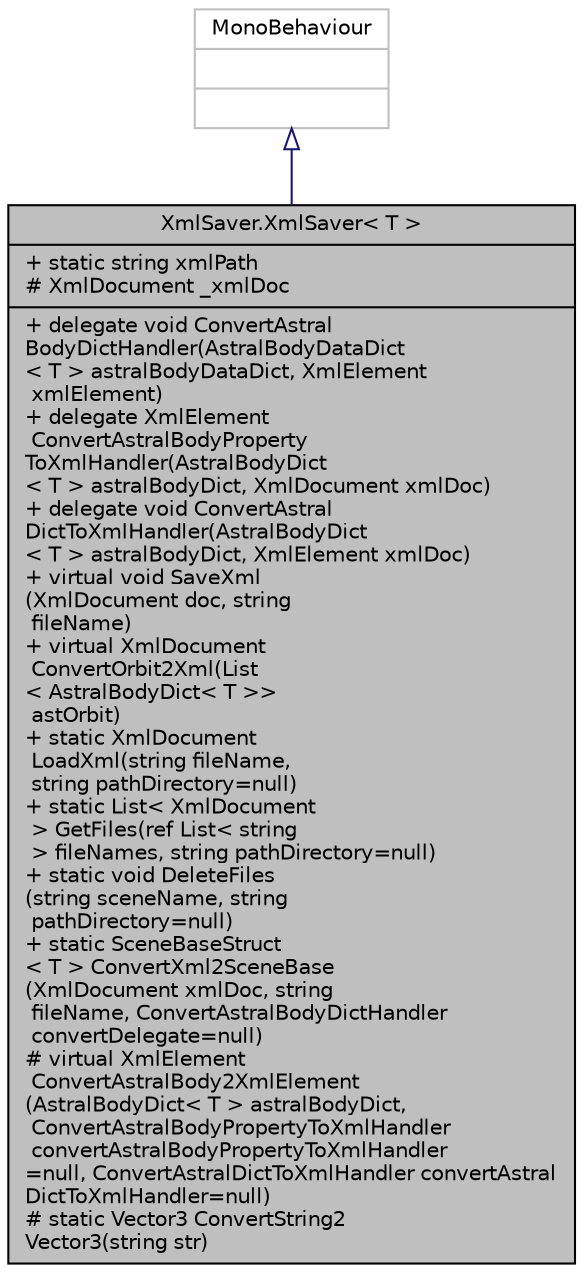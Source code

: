 digraph "XmlSaver.XmlSaver&lt; T &gt;"
{
 // INTERACTIVE_SVG=YES
 // LATEX_PDF_SIZE
  edge [fontname="Helvetica",fontsize="10",labelfontname="Helvetica",labelfontsize="10"];
  node [fontname="Helvetica",fontsize="10",shape=record];
  Node1 [label="{XmlSaver.XmlSaver\< T \>\n|+ static string xmlPath\l# XmlDocument _xmlDoc\l|+ delegate void ConvertAstral\lBodyDictHandler(AstralBodyDataDict\l\< T \> astralBodyDataDict, XmlElement\l xmlElement)\l+ delegate XmlElement\l ConvertAstralBodyProperty\lToXmlHandler(AstralBodyDict\l\< T \> astralBodyDict, XmlDocument xmlDoc)\l+ delegate void ConvertAstral\lDictToXmlHandler(AstralBodyDict\l\< T \> astralBodyDict, XmlElement xmlDoc)\l+ virtual void SaveXml\l(XmlDocument doc, string\l fileName)\l+ virtual XmlDocument\l ConvertOrbit2Xml(List\l\< AstralBodyDict\< T \>\>\l astOrbit)\l+ static XmlDocument\l LoadXml(string fileName,\l string pathDirectory=null)\l+ static List\< XmlDocument\l \> GetFiles(ref List\< string\l \> fileNames, string pathDirectory=null)\l+ static void DeleteFiles\l(string sceneName, string\l pathDirectory=null)\l+ static SceneBaseStruct\l\< T \> ConvertXml2SceneBase\l(XmlDocument xmlDoc, string\l fileName, ConvertAstralBodyDictHandler\l convertDelegate=null)\l# virtual XmlElement\l ConvertAstralBody2XmlElement\l(AstralBodyDict\< T \> astralBodyDict,\l ConvertAstralBodyPropertyToXmlHandler\l convertAstralBodyPropertyToXmlHandler\l=null, ConvertAstralDictToXmlHandler convertAstral\lDictToXmlHandler=null)\l# static Vector3 ConvertString2\lVector3(string str)\l}",height=0.2,width=0.4,color="black", fillcolor="grey75", style="filled", fontcolor="black",tooltip="存档保存"];
  Node2 -> Node1 [dir="back",color="midnightblue",fontsize="10",style="solid",arrowtail="onormal",fontname="Helvetica"];
  Node2 [label="{MonoBehaviour\n||}",height=0.2,width=0.4,color="grey75", fillcolor="white", style="filled",tooltip=" "];
}
